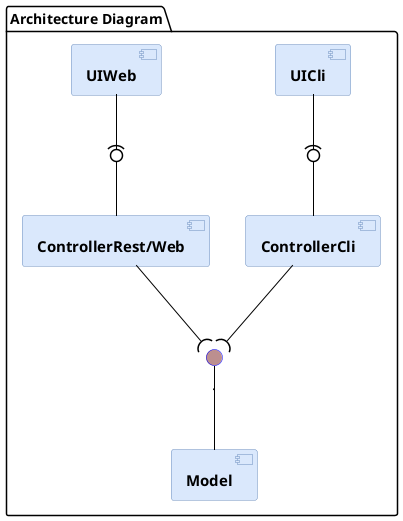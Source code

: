 @startuml

skinparam Component {
    BackgroundColor #DAE8FC
	ArrowColor Black
	BorderColor 6C8EBF
	FontSize 15
	FontColor Black
	style Frame
	FontStyle bold
	FontName Arial Rounded MT Bold
}

skinparam componentAttributeFontSize 13

skinparam shadowing false

skinparam defaultFontName Segoe UI

skinparam interface {
  backgroundColor RosyBrown
  borderColor blue
}




package "Architecture Diagram" {
 interface "." as B
       [UICli] -(0-- [ControllerCli]

       [UIWeb] -(0-- [ControllerRest/Web]

       [ControllerCli]-down-(B
       [ControllerRest/Web]-down-(B
        [Model] -up-B
       }
       @enduml